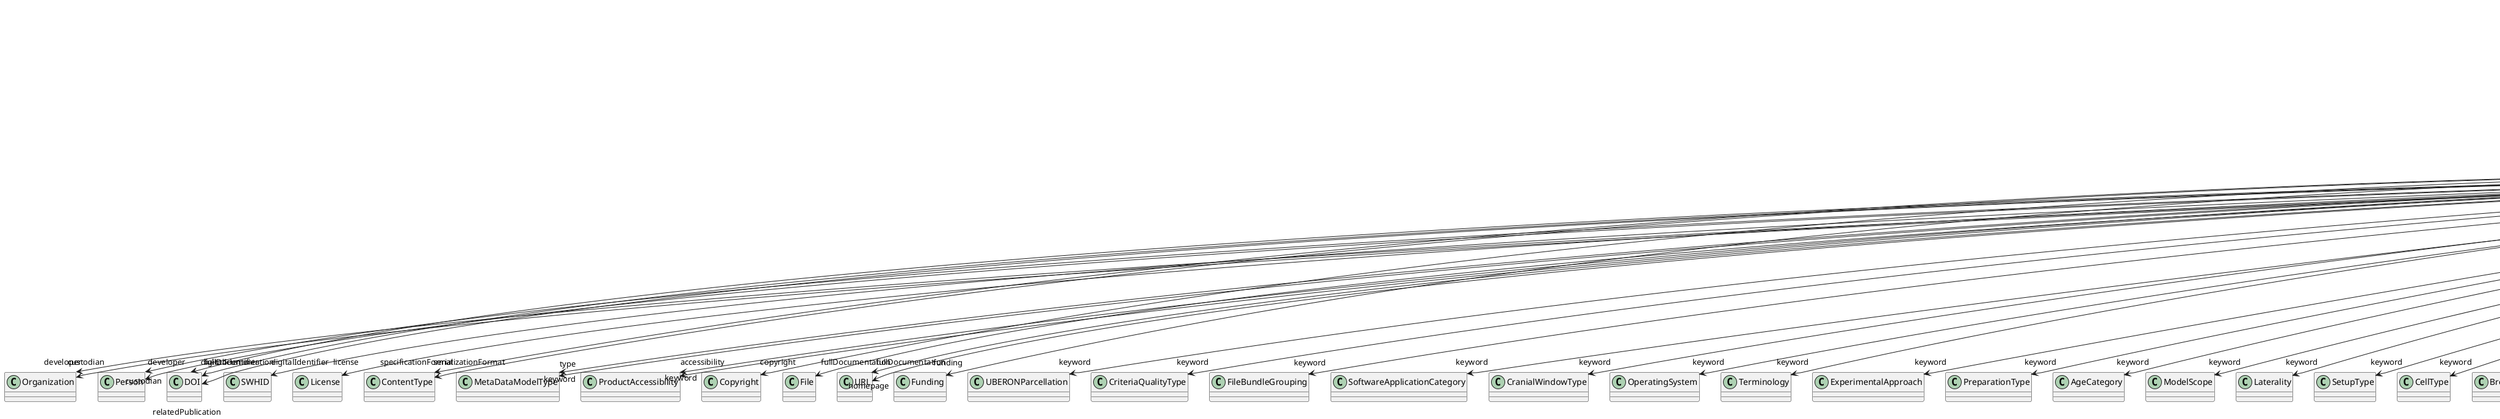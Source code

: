 @startuml
class MetaDataModelVersion {
+developer
+digitalIdentifier
+isAlternativeVersionOf
+isNewVersionOf
+license
+serializationFormat
+specificationFormat
+type
+accessibility
+copyright
+custodian
+description
+fullDocumentation
+fullName
+funding
+homepage
+howToCite
+keyword
+otherContribution
+relatedPublication
+releaseDate
+repository
+shortName
+supportChannel
+versionIdentifier
+versionInnovation

}
MetaDataModelVersion -d-> "developer" Organization
MetaDataModelVersion -d-> "developer" Person
MetaDataModelVersion -d-> "digitalIdentifier" DOI
MetaDataModelVersion -d-> "digitalIdentifier" SWHID
MetaDataModelVersion -d-> "isAlternativeVersionOf" MetaDataModelVersion
MetaDataModelVersion -d-> "isNewVersionOf" MetaDataModelVersion
MetaDataModelVersion -d-> "license" License
MetaDataModelVersion -d-> "serializationFormat" ContentType
MetaDataModelVersion -d-> "specificationFormat" ContentType
MetaDataModelVersion -d-> "type" MetaDataModelType
MetaDataModelVersion -d-> "accessibility" ProductAccessibility
MetaDataModelVersion -d-> "copyright" Copyright
MetaDataModelVersion -d-> "custodian" Organization
MetaDataModelVersion -d-> "custodian" Person
MetaDataModelVersion -d-> "fullDocumentation" DOI
MetaDataModelVersion -d-> "fullDocumentation" File
MetaDataModelVersion -d-> "fullDocumentation" URL
MetaDataModelVersion -d-> "funding" Funding
MetaDataModelVersion -d-> "homepage" URL
MetaDataModelVersion -d-> "keyword" UBERONParcellation
MetaDataModelVersion -d-> "keyword" CriteriaQualityType
MetaDataModelVersion -d-> "keyword" FileBundleGrouping
MetaDataModelVersion -d-> "keyword" SoftwareApplicationCategory
MetaDataModelVersion -d-> "keyword" CranialWindowType
MetaDataModelVersion -d-> "keyword" OperatingSystem
MetaDataModelVersion -d-> "keyword" Terminology
MetaDataModelVersion -d-> "keyword" ExperimentalApproach
MetaDataModelVersion -d-> "keyword" PreparationType
MetaDataModelVersion -d-> "keyword" AgeCategory
MetaDataModelVersion -d-> "keyword" ModelScope
MetaDataModelVersion -d-> "keyword" Laterality
MetaDataModelVersion -d-> "keyword" SetupType
MetaDataModelVersion -d-> "keyword" CellType
MetaDataModelVersion -d-> "keyword" BreedingType
MetaDataModelVersion -d-> "keyword" AtlasType
MetaDataModelVersion -d-> "keyword" StimulusType
MetaDataModelVersion -d-> "keyword" Service
MetaDataModelVersion -d-> "keyword" TissueSampleAttribute
MetaDataModelVersion -d-> "keyword" FileUsageRole
MetaDataModelVersion -d-> "keyword" SoftwareFeature
MetaDataModelVersion -d-> "keyword" BiologicalSex
MetaDataModelVersion -d-> "keyword" Species
MetaDataModelVersion -d-> "keyword" MeasuredQuantity
MetaDataModelVersion -d-> "keyword" CellCultureType
MetaDataModelVersion -d-> "keyword" EthicsAssessment
MetaDataModelVersion -d-> "keyword" Disease
MetaDataModelVersion -d-> "keyword" DiseaseModel
MetaDataModelVersion -d-> "keyword" AnatomicalPlane
MetaDataModelVersion -d-> "keyword" TypeOfUncertainty
MetaDataModelVersion -d-> "keyword" ContributionType
MetaDataModelVersion -d-> "keyword" DeviceType
MetaDataModelVersion -d-> "keyword" TissueSampleType
MetaDataModelVersion -d-> "keyword" ChemicalMixtureType
MetaDataModelVersion -d-> "keyword" OperatingDevice
MetaDataModelVersion -d-> "keyword" Organ
MetaDataModelVersion -d-> "keyword" PatchClampVariation
MetaDataModelVersion -d-> "keyword" GeneticStrainType
MetaDataModelVersion -d-> "keyword" DifferenceMeasure
MetaDataModelVersion -d-> "keyword" FileRepositoryType
MetaDataModelVersion -d-> "keyword" ActionStatusType
MetaDataModelVersion -d-> "keyword" ProductAccessibility
MetaDataModelVersion -d-> "keyword" ModelAbstractionLevel
MetaDataModelVersion -d-> "keyword" BiologicalOrder
MetaDataModelVersion -d-> "keyword" MolecularEntity
MetaDataModelVersion -d-> "keyword" StimulationApproach
MetaDataModelVersion -d-> "keyword" AnnotationType
MetaDataModelVersion -d-> "keyword" Technique
MetaDataModelVersion -d-> "keyword" Language
MetaDataModelVersion -d-> "keyword" Handedness
MetaDataModelVersion -d-> "keyword" SemanticDataType
MetaDataModelVersion -d-> "keyword" SubcellularEntity
MetaDataModelVersion -d-> "keyword" AnatomicalAxesOrientation
MetaDataModelVersion -d-> "keyword" ProgrammingLanguage
MetaDataModelVersion -d-> "keyword" TermSuggestion
MetaDataModelVersion -d-> "keyword" SubjectAttribute
MetaDataModelVersion -d-> "keyword" MetaDataModelType
MetaDataModelVersion -d-> "keyword" QualitativeOverlap
MetaDataModelVersion -d-> "keyword" UnitOfMeasurement
MetaDataModelVersion -d-> "keyword" DataType
MetaDataModelVersion -d-> "otherContribution" Contribution
MetaDataModelVersion -d-> "relatedPublication" DOI
MetaDataModelVersion -d-> "relatedPublication" ISBN
MetaDataModelVersion -d-> "relatedPublication" HANDLE
MetaDataModelVersion -d-> "repository" FileRepository

@enduml